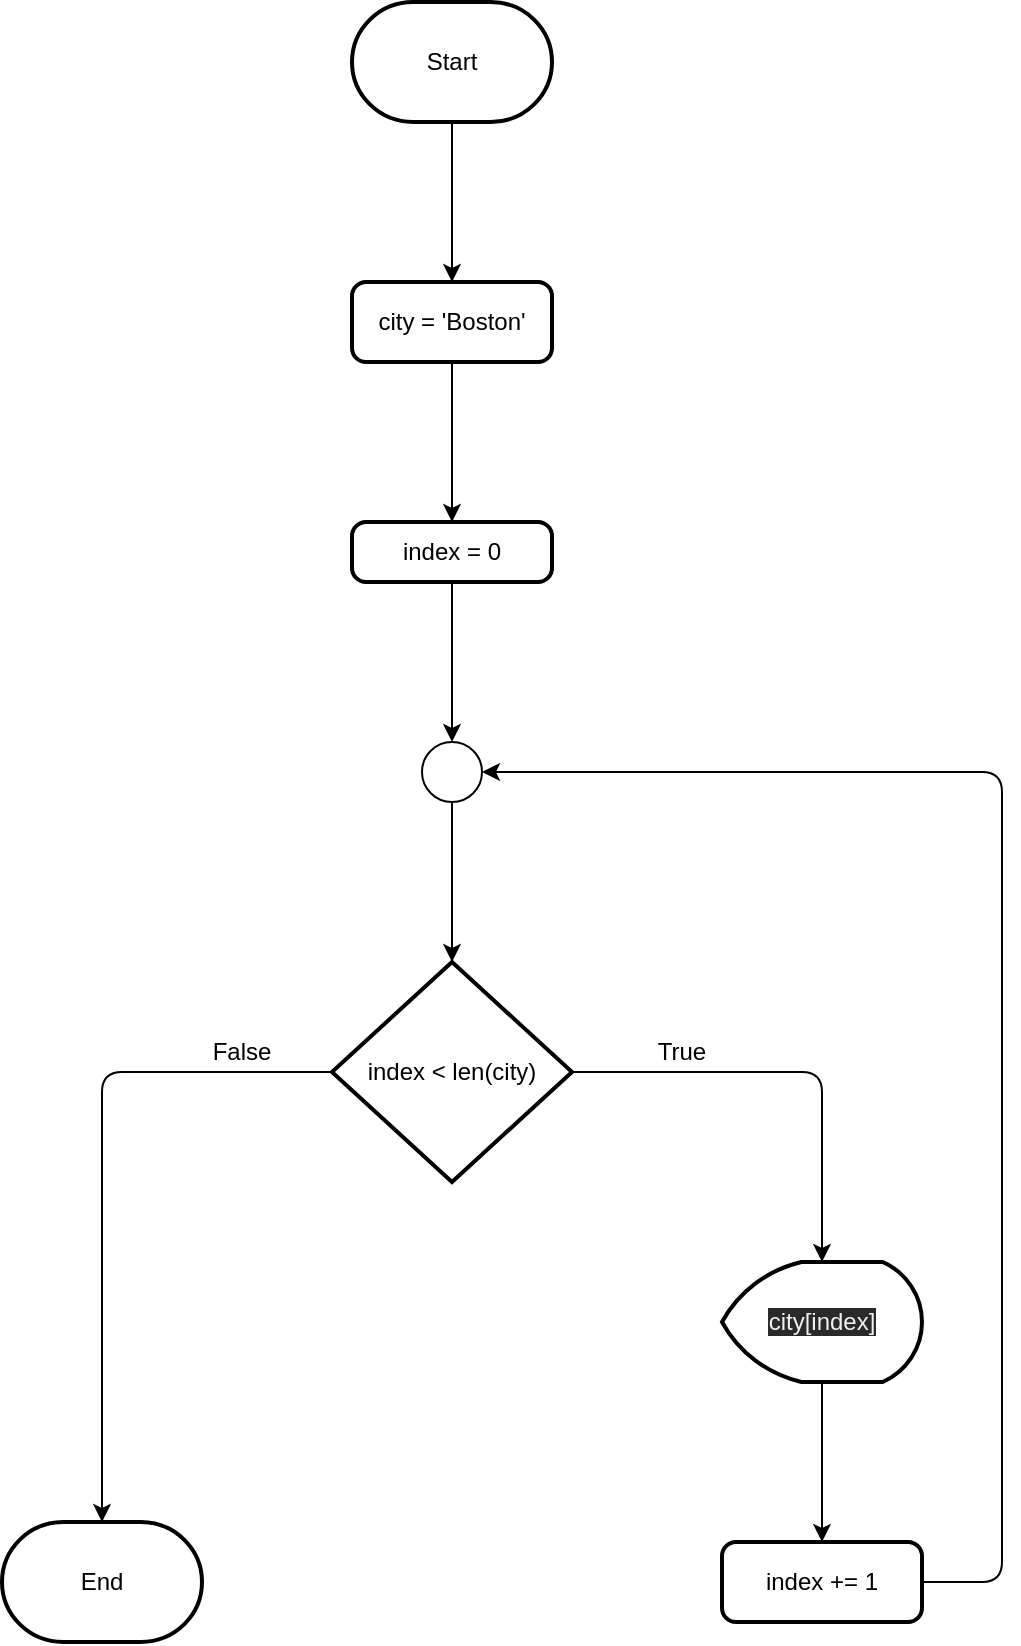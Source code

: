 <mxfile>
    <diagram id="NjjvTh2Bn9FldkTTPTKc" name="Page-1">
        <mxGraphModel dx="1118" dy="790" grid="1" gridSize="10" guides="1" tooltips="1" connect="1" arrows="1" fold="1" page="1" pageScale="1" pageWidth="850" pageHeight="1100" math="0" shadow="0">
            <root>
                <mxCell id="0"/>
                <mxCell id="1" parent="0"/>
                <mxCell id="4" value="" style="edgeStyle=none;html=1;" parent="1" source="2" target="3" edge="1">
                    <mxGeometry relative="1" as="geometry"/>
                </mxCell>
                <mxCell id="2" value="Start" style="strokeWidth=2;html=1;shape=mxgraph.flowchart.terminator;whiteSpace=wrap;" parent="1" vertex="1">
                    <mxGeometry x="375" y="90" width="100" height="60" as="geometry"/>
                </mxCell>
                <mxCell id="6" value="" style="edgeStyle=none;html=1;" parent="1" source="3" target="5" edge="1">
                    <mxGeometry relative="1" as="geometry"/>
                </mxCell>
                <mxCell id="3" value="city = 'Boston'" style="rounded=1;whiteSpace=wrap;html=1;absoluteArcSize=1;arcSize=14;strokeWidth=2;" parent="1" vertex="1">
                    <mxGeometry x="375" y="230" width="100" height="40" as="geometry"/>
                </mxCell>
                <mxCell id="8" value="" style="edgeStyle=none;html=1;" parent="1" source="5" target="7" edge="1">
                    <mxGeometry relative="1" as="geometry"/>
                </mxCell>
                <mxCell id="5" value="index = 0" style="rounded=1;whiteSpace=wrap;html=1;absoluteArcSize=1;arcSize=14;strokeWidth=2;" parent="1" vertex="1">
                    <mxGeometry x="375" y="350" width="100" height="30" as="geometry"/>
                </mxCell>
                <mxCell id="12" value="" style="edgeStyle=none;html=1;" parent="1" source="7" target="11" edge="1">
                    <mxGeometry relative="1" as="geometry"/>
                </mxCell>
                <mxCell id="7" value="" style="ellipse;whiteSpace=wrap;html=1;aspect=fixed;" parent="1" vertex="1">
                    <mxGeometry x="410" y="460" width="30" height="30" as="geometry"/>
                </mxCell>
                <mxCell id="9" value="True" style="text;html=1;strokeColor=none;fillColor=none;align=center;verticalAlign=middle;whiteSpace=wrap;rounded=0;" parent="1" vertex="1">
                    <mxGeometry x="510" y="600" width="60" height="30" as="geometry"/>
                </mxCell>
                <mxCell id="10" value="False" style="text;html=1;strokeColor=none;fillColor=none;align=center;verticalAlign=middle;whiteSpace=wrap;rounded=0;" parent="1" vertex="1">
                    <mxGeometry x="290" y="600" width="60" height="30" as="geometry"/>
                </mxCell>
                <mxCell id="18" style="edgeStyle=none;html=1;entryX=0.5;entryY=0;entryDx=0;entryDy=0;entryPerimeter=0;" parent="1" source="11" target="15" edge="1">
                    <mxGeometry relative="1" as="geometry">
                        <Array as="points">
                            <mxPoint x="250" y="625"/>
                        </Array>
                    </mxGeometry>
                </mxCell>
                <mxCell id="21" style="edgeStyle=none;html=1;entryX=0.5;entryY=0;entryDx=0;entryDy=0;entryPerimeter=0;" parent="1" source="11" target="20" edge="1">
                    <mxGeometry relative="1" as="geometry">
                        <Array as="points">
                            <mxPoint x="610" y="625"/>
                        </Array>
                    </mxGeometry>
                </mxCell>
                <mxCell id="11" value="index &amp;lt; len(city)" style="strokeWidth=2;html=1;shape=mxgraph.flowchart.decision;whiteSpace=wrap;" parent="1" vertex="1">
                    <mxGeometry x="365" y="570" width="120" height="110" as="geometry"/>
                </mxCell>
                <mxCell id="15" value="End" style="strokeWidth=2;html=1;shape=mxgraph.flowchart.terminator;whiteSpace=wrap;" parent="1" vertex="1">
                    <mxGeometry x="200" y="850" width="100" height="60" as="geometry"/>
                </mxCell>
                <mxCell id="19" style="edgeStyle=none;html=1;entryX=1;entryY=0.5;entryDx=0;entryDy=0;" parent="1" source="16" target="7" edge="1">
                    <mxGeometry relative="1" as="geometry">
                        <Array as="points">
                            <mxPoint x="700" y="880"/>
                            <mxPoint x="700" y="475"/>
                        </Array>
                    </mxGeometry>
                </mxCell>
                <mxCell id="16" value="index += 1" style="rounded=1;whiteSpace=wrap;html=1;absoluteArcSize=1;arcSize=14;strokeWidth=2;" parent="1" vertex="1">
                    <mxGeometry x="560" y="860" width="100" height="40" as="geometry"/>
                </mxCell>
                <mxCell id="22" value="" style="edgeStyle=none;html=1;" parent="1" source="20" target="16" edge="1">
                    <mxGeometry relative="1" as="geometry"/>
                </mxCell>
                <mxCell id="20" value="&lt;span style=&quot;color: rgb(240 , 240 , 240) ; font-family: &amp;#34;helvetica&amp;#34; ; font-size: 12px ; font-style: normal ; font-weight: 400 ; letter-spacing: normal ; text-align: center ; text-indent: 0px ; text-transform: none ; word-spacing: 0px ; background-color: rgb(42 , 42 , 42) ; display: inline ; float: none&quot;&gt;city[index]&lt;/span&gt;" style="strokeWidth=2;html=1;shape=mxgraph.flowchart.display;whiteSpace=wrap;" parent="1" vertex="1">
                    <mxGeometry x="560" y="720" width="100" height="60" as="geometry"/>
                </mxCell>
            </root>
        </mxGraphModel>
    </diagram>
</mxfile>